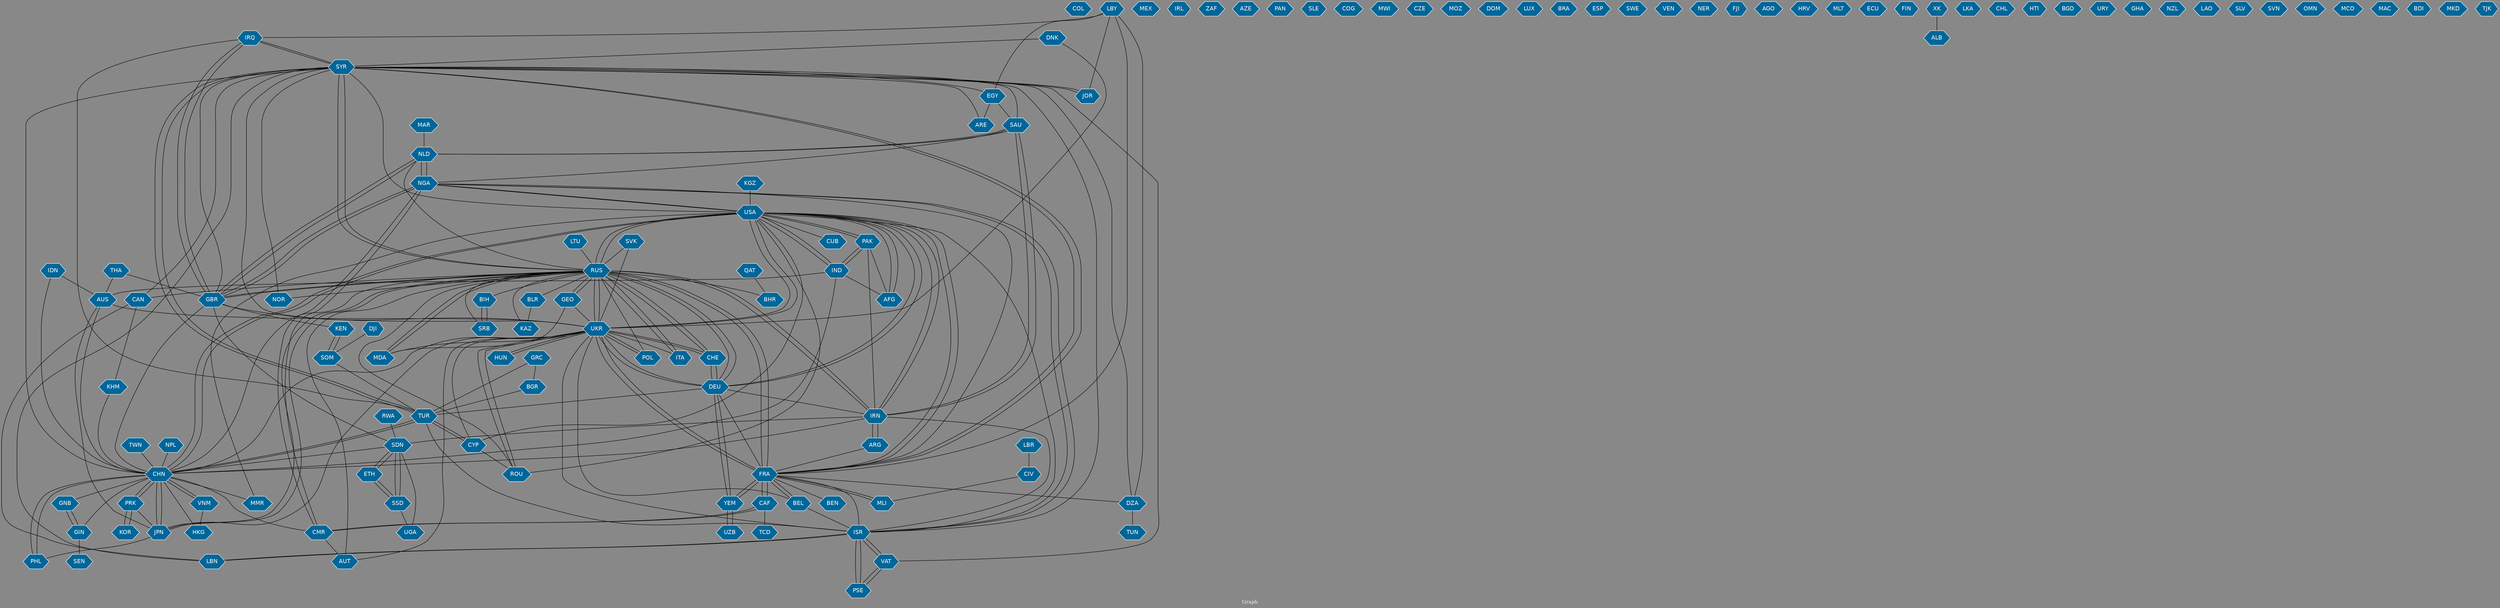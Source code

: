 // Countries together in item graph
graph {
	graph [bgcolor="#888888" fontcolor=white fontsize=12 label="Graph" outputorder=edgesfirst overlap=prism]
	node [color=white fillcolor="#006699" fontcolor=white fontname=Helvetica shape=hexagon style=filled]
	edge [arrowhead=open color=black fontcolor=white fontname=Courier fontsize=12]
		COL [label=COL]
		LBY [label=LBY]
		EGY [label=EGY]
		KOR [label=KOR]
		RUS [label=RUS]
		UKR [label=UKR]
		THA [label=THA]
		VAT [label=VAT]
		SYR [label=SYR]
		MEX [label=MEX]
		IRN [label=IRN]
		YEM [label=YEM]
		NGA [label=NGA]
		IRL [label=IRL]
		USA [label=USA]
		CHN [label=CHN]
		DEU [label=DEU]
		ETH [label=ETH]
		SSD [label=SSD]
		SDN [label=SDN]
		ISR [label=ISR]
		PAK [label=PAK]
		AFG [label=AFG]
		HUN [label=HUN]
		IDN [label=IDN]
		MAR [label=MAR]
		NLD [label=NLD]
		PSE [label=PSE]
		VNM [label=VNM]
		IND [label=IND]
		ZAF [label=ZAF]
		AZE [label=AZE]
		DNK [label=DNK]
		LBN [label=LBN]
		TUR [label=TUR]
		CYP [label=CYP]
		ARE [label=ARE]
		FRA [label=FRA]
		SRB [label=SRB]
		BIH [label=BIH]
		PAN [label=PAN]
		GBR [label=GBR]
		IRQ [label=IRQ]
		KEN [label=KEN]
		SLE [label=SLE]
		DZA [label=DZA]
		COG [label=COG]
		JPN [label=JPN]
		SAU [label=SAU]
		MWI [label=MWI]
		CMR [label=CMR]
		TUN [label=TUN]
		ITA [label=ITA]
		CZE [label=CZE]
		MOZ [label=MOZ]
		PRK [label=PRK]
		MLI [label=MLI]
		CAF [label=CAF]
		TCD [label=TCD]
		MMR [label=MMR]
		POL [label=POL]
		GRC [label=GRC]
		GEO [label=GEO]
		JOR [label=JOR]
		CUB [label=CUB]
		DOM [label=DOM]
		PHL [label=PHL]
		LUX [label=LUX]
		AUT [label=AUT]
		SOM [label=SOM]
		BRA [label=BRA]
		ESP [label=ESP]
		SWE [label=SWE]
		VEN [label=VEN]
		NER [label=NER]
		BGR [label=BGR]
		SVK [label=SVK]
		FJI [label=FJI]
		AGO [label=AGO]
		HRV [label=HRV]
		AUS [label=AUS]
		DJI [label=DJI]
		BEL [label=BEL]
		CIV [label=CIV]
		GNB [label=GNB]
		GIN [label=GIN]
		MDA [label=MDA]
		MLT [label=MLT]
		RWA [label=RWA]
		BHR [label=BHR]
		ECU [label=ECU]
		KGZ [label=KGZ]
		BEN [label=BEN]
		HKG [label=HKG]
		TWN [label=TWN]
		CHE [label=CHE]
		FIN [label=FIN]
		XK [label=XK]
		ROU [label=ROU]
		SEN [label=SEN]
		LKA [label=LKA]
		CHL [label=CHL]
		NPL [label=NPL]
		NOR [label=NOR]
		HTI [label=HTI]
		CAN [label=CAN]
		KHM [label=KHM]
		BGD [label=BGD]
		URY [label=URY]
		LTU [label=LTU]
		ALB [label=ALB]
		ARG [label=ARG]
		UGA [label=UGA]
		GHA [label=GHA]
		UZB [label=UZB]
		BLR [label=BLR]
		KAZ [label=KAZ]
		NZL [label=NZL]
		LAO [label=LAO]
		SLV [label=SLV]
		SVN [label=SVN]
		OMN [label=OMN]
		MCO [label=MCO]
		QAT [label=QAT]
		LBR [label=LBR]
		MAC [label=MAC]
		BDI [label=BDI]
		MKD [label=MKD]
		TJK [label=TJK]
			NGA -- ISR [weight=1]
			FRA -- BEL [weight=2]
			UKR -- FRA [weight=4]
			IRQ -- GBR [weight=1]
			SYR -- TUR [weight=2]
			MLI -- FRA [weight=2]
			QAT -- BHR [weight=1]
			SSD -- ETH [weight=2]
			SVK -- RUS [weight=2]
			LTU -- RUS [weight=2]
			TUR -- CHN [weight=1]
			CAF -- FRA [weight=3]
			CIV -- MLI [weight=1]
			LBR -- CIV [weight=2]
			GRC -- BGR [weight=1]
			CHN -- CMR [weight=4]
			SDN -- CHN [weight=1]
			TUR -- SYR [weight=2]
			GEO -- MDA [weight=1]
			SDN -- ETH [weight=1]
			SYR -- IRQ [weight=2]
			CYP -- TUR [weight=1]
			LBY -- DZA [weight=2]
			USA -- NGA [weight=1]
			BIH -- SRB [weight=6]
			FRA -- YEM [weight=5]
			JOR -- SYR [weight=1]
			RUS -- CAN [weight=1]
			THA -- GBR [weight=1]
			AFG -- USA [weight=5]
			ISR -- UKR [weight=1]
			PSE -- VAT [weight=4]
			JPN -- PHL [weight=1]
			YEM -- UZB [weight=2]
			SYR -- LBN [weight=1]
			AUS -- JPN [weight=1]
			RUS -- DEU [weight=8]
			VAT -- SYR [weight=3]
			VNM -- CHN [weight=6]
			GIN -- CHN [weight=1]
			CHN -- PRK [weight=1]
			RUS -- IRN [weight=2]
			UKR -- AUT [weight=1]
			RUS -- GEO [weight=1]
			SSD -- UGA [weight=1]
			USA -- CYP [weight=1]
			JPN -- CHN [weight=8]
			ETH -- SDN [weight=3]
			PAK -- IND [weight=4]
			DEU -- TUR [weight=2]
			DEU -- YEM [weight=2]
			GIN -- GNB [weight=1]
			GIN -- SEN [weight=1]
			NLD -- NGA [weight=2]
			USA -- UKR [weight=8]
			ISR -- LBN [weight=1]
			YEM -- FRA [weight=3]
			SYR -- CAN [weight=1]
			NGA -- SAU [weight=1]
			AUT -- RUS [weight=1]
			BEL -- ISR [weight=1]
			TWN -- CHN [weight=1]
			KOR -- PRK [weight=1]
			NGA -- USA [weight=1]
			DEU -- RUS [weight=9]
			PRK -- CHN [weight=1]
			MAR -- NLD [weight=1]
			ITA -- RUS [weight=1]
			GRC -- TUR [weight=1]
			SOM -- KEN [weight=1]
			GBR -- CHN [weight=1]
			LBY -- JOR [weight=2]
			CHE -- RUS [weight=1]
			CAN -- KHM [weight=1]
			SAU -- NLD [weight=2]
			FRA -- LBY [weight=1]
			ARG -- IRN [weight=1]
			IRN -- SDN [weight=1]
			SAU -- SYR [weight=1]
			SYR -- NOR [weight=1]
			SYR -- ARE [weight=1]
			ISR -- VAT [weight=6]
			NGA -- NLD [weight=1]
			IND -- USA [weight=1]
			USA -- SYR [weight=2]
			SDN -- SSD [weight=19]
			UKR -- HUN [weight=1]
			RUS -- MDA [weight=1]
			USA -- DEU [weight=3]
			NPL -- CHN [weight=1]
			SYR -- DZA [weight=1]
			USA -- IRN [weight=1]
			CHN -- JPN [weight=5]
			CHE -- DEU [weight=2]
			ARG -- FRA [weight=1]
			CHE -- UKR [weight=4]
			UKR -- USA [weight=6]
			USA -- RUS [weight=8]
			CHN -- TUR [weight=1]
			SYR -- RUS [weight=6]
			PSE -- ISR [weight=10]
			RUS -- NLD [weight=1]
			ISR -- USA [weight=1]
			UKR -- MDA [weight=1]
			NLD -- SAU [weight=1]
			DNK -- SYR [weight=1]
			GBR -- RUS [weight=2]
			CAF -- CMR [weight=1]
			KEN -- SOM [weight=2]
			CYP -- UKR [weight=1]
			VAT -- ISR [weight=1]
			SAU -- IRN [weight=2]
			LBY -- IRQ [weight=1]
			NGA -- GBR [weight=4]
			GBR -- IRQ [weight=1]
			CAN -- LBN [weight=1]
			GBR -- SYR [weight=2]
			IDN -- AUS [weight=2]
			PAK -- AFG [weight=2]
			FRA -- MLI [weight=1]
			GBR -- SDN [weight=1]
			IRN -- RUS [weight=1]
			FRA -- USA [weight=1]
			DEU -- FRA [weight=5]
			ISR -- PSE [weight=9]
			GBR -- KEN [weight=1]
			IND -- PAK [weight=6]
			CMR -- AUT [weight=1]
			PAK -- USA [weight=4]
			DEU -- CHE [weight=1]
			YEM -- DEU [weight=1]
			UKR -- JPN [weight=1]
			UKR -- POL [weight=1]
			DJI -- SOM [weight=2]
			THA -- AUS [weight=1]
			CAF -- TCD [weight=1]
			UKR -- DEU [weight=8]
			CHN -- GNB [weight=1]
			FRA -- DZA [weight=1]
			SRB -- RUS [weight=1]
			TUR -- CYP [weight=2]
			USA -- ROU [weight=1]
			UKR -- CHE [weight=3]
			IRN -- CHN [weight=1]
			SYR -- JOR [weight=2]
			USA -- AFG [weight=5]
			CHN -- MMR [weight=2]
			RUS -- SYR [weight=3]
			CMR -- CAF [weight=1]
			FRA -- BEN [weight=1]
			ETH -- SSD [weight=2]
			ROU -- UKR [weight=1]
			DEU -- IRN [weight=1]
			NLD -- GBR [weight=1]
			GBR -- NLD [weight=1]
			CHN -- PHL [weight=5]
			POL -- UKR [weight=1]
			PRK -- KOR [weight=2]
			RUS -- UKR [weight=112]
			MMR -- USA [weight=1]
			USA -- FRA [weight=2]
			UKR -- ROU [weight=2]
			FRA -- RUS [weight=1]
			IRN -- USA [weight=2]
			GEO -- UKR [weight=1]
			IDN -- CHN [weight=1]
			CHN -- USA [weight=3]
			KGZ -- USA [weight=1]
			IRN -- SAU [weight=1]
			KHM -- CHN [weight=1]
			DZA -- TUN [weight=1]
			ISR -- NGA [weight=1]
			POL -- RUS [weight=1]
			EGY -- LBY [weight=1]
			HUN -- UKR [weight=1]
			RUS -- BIH [weight=1]
			NGA -- CMR [weight=2]
			UKR -- SYR [weight=1]
			FRA -- SYR [weight=1]
			BEL -- UKR [weight=1]
			SDN -- UGA [weight=1]
			USA -- PAK [weight=1]
			SOM -- TUR [weight=1]
			GEO -- RUS [weight=1]
			AUS -- UKR [weight=1]
			DEU -- UKR [weight=13]
			UKR -- RUS [weight=137]
			EGY -- ARE [weight=2]
			EGY -- SAU [weight=1]
			RUS -- KAZ [weight=1]
			RUS -- JPN [weight=1]
			SYR -- EGY [weight=1]
			SRB -- BIH [weight=3]
			IRQ -- SYR [weight=1]
			ISR -- SYR [weight=1]
			RUS -- FRA [weight=9]
			PAK -- IRN [weight=1]
			SSD -- SDN [weight=18]
			LBN -- ISR [weight=1]
			UKR -- CHN [weight=3]
			RUS -- CHE [weight=2]
			UKR -- ITA [weight=3]
			USA -- IND [weight=3]
			CYP -- ROU [weight=1]
			MDA -- RUS [weight=1]
			NGA -- FRA [weight=2]
			GBR -- UKR [weight=1]
			RUS -- ROU [weight=1]
			FRA -- CAF [weight=6]
			VAT -- PSE [weight=2]
			IND -- AUS [weight=1]
			XK -- ALB [weight=1]
			RWA -- SDN [weight=1]
			RUS -- USA [weight=7]
			SVK -- UKR [weight=2]
			USA -- CUB [weight=1]
			JPN -- RUS [weight=2]
			DEU -- USA [weight=4]
			RUS -- BHR [weight=1]
			DNK -- UKR [weight=1]
			RUS -- GBR [weight=3]
			RUS -- BLR [weight=1]
			GBR -- NGA [weight=3]
			IRN -- ARG [weight=1]
			TUR -- ISR [weight=4]
			SYR -- CHN [weight=3]
			VNM -- HKG [weight=1]
			USA -- CHN [weight=3]
			SYR -- FRA [weight=2]
			PHL -- CHN [weight=8]
			CHN -- VNM [weight=2]
			RUS -- NOR [weight=1]
			FRA -- ISR [weight=1]
			IND -- CHN [weight=1]
			UZB -- YEM [weight=1]
			BLR -- KAZ [weight=1]
			AUS -- CHN [weight=2]
			PRK -- JPN [weight=3]
			IRN -- ISR [weight=1]
			CMR -- NGA [weight=1]
			IRQ -- TUR [weight=2]
			FRA -- UKR [weight=3]
			BEL -- FRA [weight=2]
			RUS -- CHN [weight=5]
			RUS -- ITA [weight=1]
			GNB -- GIN [weight=6]
			IND -- AFG [weight=3]
			BGR -- TUR [weight=1]
			CHN -- HKG [weight=1]
}